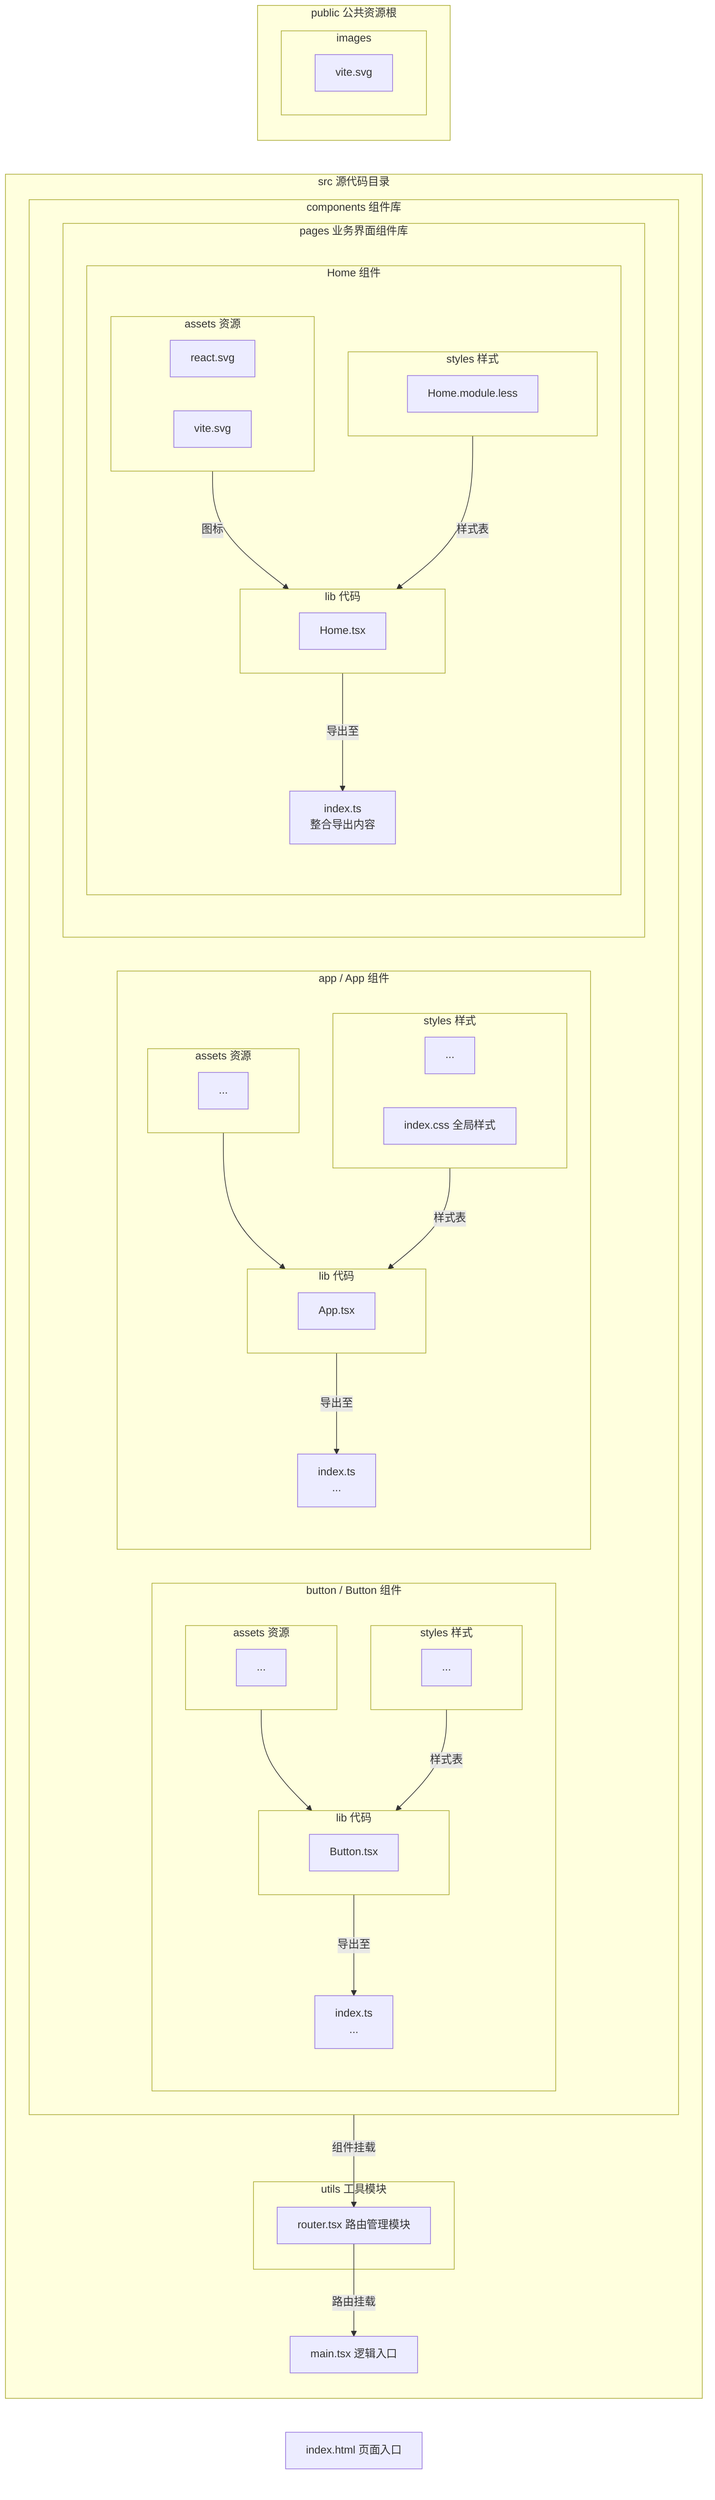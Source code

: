 flowchart LR
    subgraph src 源代码目录
        subgraph components[components 组件库]
            subgraph button / Button 组件
                subgraph assets2[assets 资源]
                    ...1[...]
                end
                subgraph lib2[lib 代码]
                    Button.tsx
                end
                subgraph styles2[styles 样式]
                    ...3[...]
                end
                assets2 --> lib2
                styles2 --样式表-->lib2[Button.tsx] --导出至--> index1.ts[index.ts<br>...]
            end
            subgraph app / App 组件
                subgraph assets3[assets 资源]
                    ...4[...]
                end
                subgraph lib3[lib 代码]
                    App.tsx
                end
                subgraph styles3[styles 样式]
                    ...6[...]
                    index.css[index.css 全局样式]
                end
                assets3 --> lib3
                styles3 --样式表-->lib3[Button.tsx] --导出至--> index3.ts[index.ts<br>...]
            end
            subgraph pages 业务界面组件库
                subgraph Home 组件
                    subgraph assets1[assets 资源]
                        react.svg
                        vite.svg
                    end
                    subgraph lib1[lib 代码]
                        Home.tsx[Home.tsx]
                    end
                    subgraph styles1[styles 样式]
                        Home.module.less
                    end
                    index2.ts[index.ts<br>整合导出内容]
                    assets1--图标-->lib1
                    styles1 --样式表-->lib1 --导出至--> index2.ts
                end
            end
        end
        subgraph utils 工具模块
            router.tsx[router.tsx 路由管理模块]
        end
        components --组件挂载--> router.tsx
        main.tsx[main.tsx 逻辑入口]
        router.tsx --路由挂载--> main.tsx

    end
    subgraph public 公共资源根
        subgraph images
            vitelogo[vite.svg]
        end
    end
    index.html[index.html 页面入口]